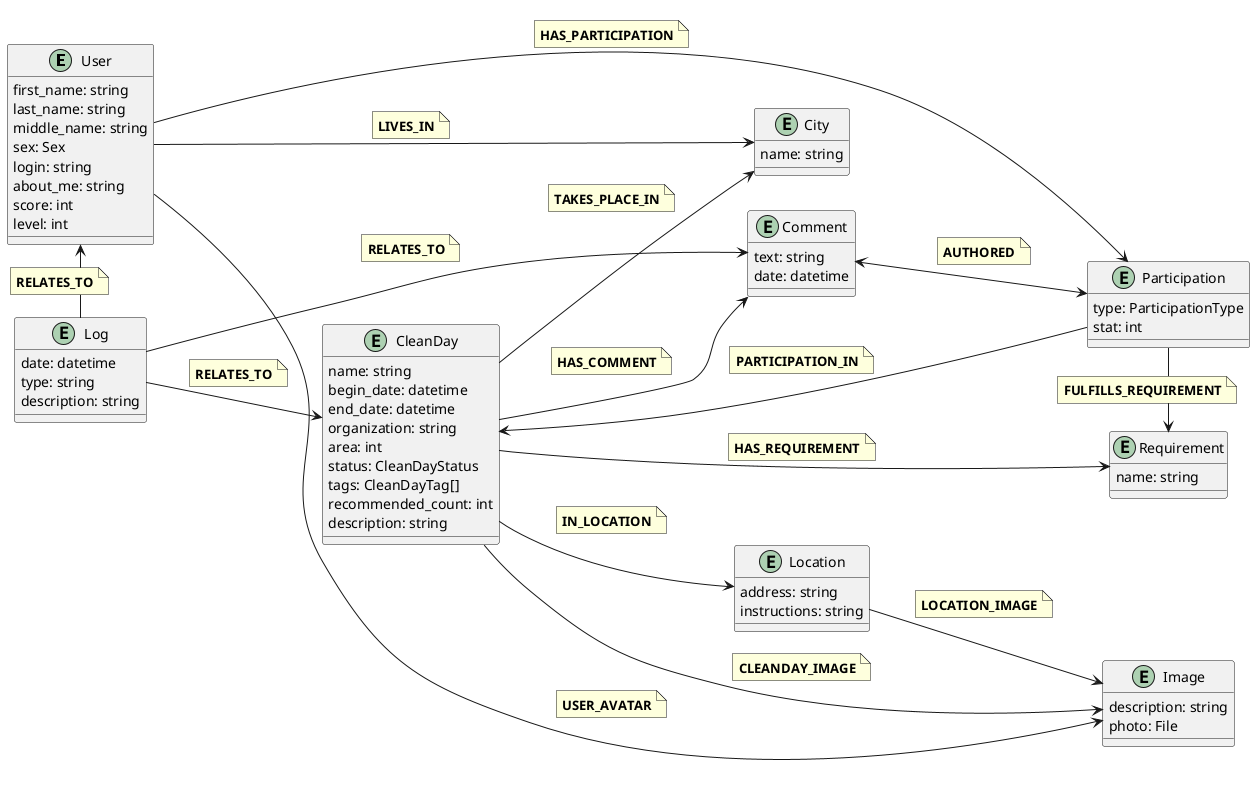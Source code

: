 @startuml

'skinparam linetype ortho
left to right direction

entity "User" as user {
first_name: string
last_name: string
middle_name: string
sex: Sex
login: string
about_me: string
score: int
level: int
}

entity "CleanDay" as cl_day {
name: string
begin_date: datetime
end_date: datetime
organization: string
area: int
status: CleanDayStatus
tags: CleanDayTag[]
recommended_count: int
description: string
}

entity "Comment" as comm {
text: string
date: datetime
}

entity "Log" as log {
date: datetime
type: string
description: string
}

entity "Requirement" as rq {
name: string
}

entity "City" as city {
name: string
}

entity "Participation" as pr {
type: ParticipationType
stat: int
}

entity "Location" as loc {
address: string
instructions: string
}

entity "Image" as img {
description: string
photo: File
}

cl_day --> comm
note on link
<b>HAS_COMMENT</b>
end note

comm <--> pr
note on link
<b>AUTHORED</b>
end note

log --l> user
note on link
<b>RELATES_TO</b>
end note

log --> cl_day
note on link
<b>RELATES_TO</b>
end note

log --> comm
note on link
<b>RELATES_TO</b>
end note

cl_day --> rq
note on link
<b>HAS_REQUIREMENT</b>
end note

cl_day --> city
note on link
<b>TAKES_PLACE_IN</b>
end note

user -> city
note on link
<b>LIVES_IN</b>
end note

user --> pr
note on link
<b>HAS_PARTICIPATION</b>
end note

pr --> cl_day
note on link
<b>PARTICIPATION_IN</b>
end note

cl_day --> loc
note on link
<b>IN_LOCATION</b>
end note

pr -> rq
note on link
<b>FULFILLS_REQUIREMENT</b>
end note

loc --> img
note on link
<b>LOCATION_IMAGE</b>
end note

cl_day --> img
note on link
<b>CLEANDAY_IMAGE</b>
end note

user --> img
note on link
<b>USER_AVATAR</b>
end note

@enduml
